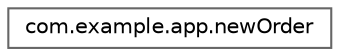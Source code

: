 digraph "Graphical Class Hierarchy"
{
 // LATEX_PDF_SIZE
  bgcolor="transparent";
  edge [fontname=Helvetica,fontsize=10,labelfontname=Helvetica,labelfontsize=10];
  node [fontname=Helvetica,fontsize=10,shape=box,height=0.2,width=0.4];
  rankdir="LR";
  Node0 [id="Node000000",label="com.example.app.newOrder",height=0.2,width=0.4,color="grey40", fillcolor="white", style="filled",URL="$classcom_1_1example_1_1app_1_1new_order.html",tooltip=" "];
}
